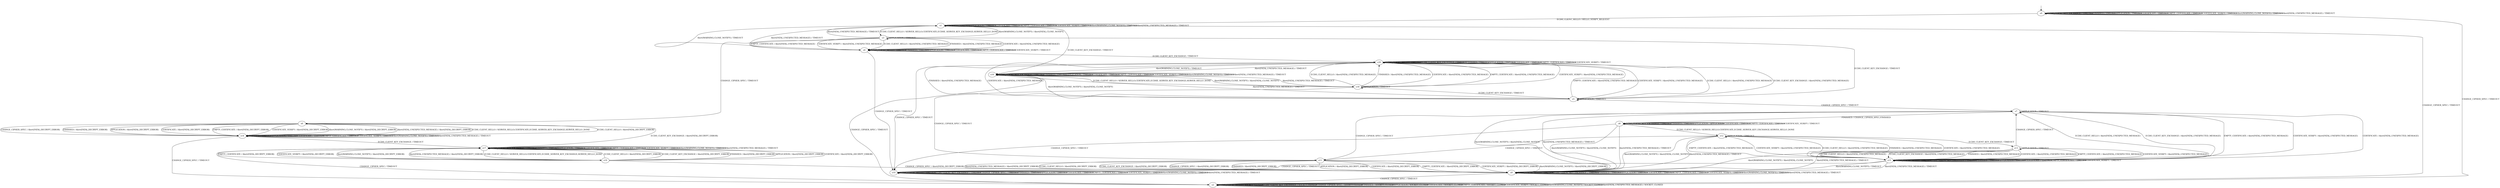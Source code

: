 digraph h6 {
s0 [label="s0"];
s1 [label="s1"];
s2 [label="s2"];
s3 [label="s3"];
s4 [label="s4"];
s5 [label="s5"];
s6 [label="s6"];
s7 [label="s7"];
s8 [label="s8"];
s9 [label="s9"];
s10 [label="s10"];
s11 [label="s11"];
s12 [label="s12"];
s13 [label="s13"];
s14 [label="s14"];
s15 [label="s15"];
s16 [label="s16"];
s17 [label="s17"];
s18 [label="s18"];
s19 [label="s19"];
s20 [label="s20"];
s0 -> s1 [label="ECDH_CLIENT_HELLO / HELLO_VERIFY_REQUEST"];
s0 -> s0 [label="ECDH_CLIENT_KEY_EXCHANGE / TIMEOUT"];
s0 -> s2 [label="CHANGE_CIPHER_SPEC / TIMEOUT"];
s0 -> s0 [label="FINISHED / TIMEOUT"];
s0 -> s0 [label="APPLICATION / TIMEOUT"];
s0 -> s0 [label="CERTIFICATE / TIMEOUT"];
s0 -> s0 [label="EMPTY_CERTIFICATE / TIMEOUT"];
s0 -> s0 [label="CERTIFICATE_VERIFY / TIMEOUT"];
s0 -> s0 [label="Alert(WARNING,CLOSE_NOTIFY) / TIMEOUT"];
s0 -> s0 [label="Alert(FATAL,UNEXPECTED_MESSAGE) / TIMEOUT"];
s1 -> s3 [label="ECDH_CLIENT_HELLO / SERVER_HELLO,CERTIFICATE,ECDHE_SERVER_KEY_EXCHANGE,SERVER_HELLO_DONE"];
s1 -> s16 [label="ECDH_CLIENT_KEY_EXCHANGE / TIMEOUT"];
s1 -> s2 [label="CHANGE_CIPHER_SPEC / TIMEOUT"];
s1 -> s1 [label="FINISHED / TIMEOUT"];
s1 -> s1 [label="APPLICATION / TIMEOUT"];
s1 -> s1 [label="CERTIFICATE / TIMEOUT"];
s1 -> s1 [label="EMPTY_CERTIFICATE / TIMEOUT"];
s1 -> s1 [label="CERTIFICATE_VERIFY / TIMEOUT"];
s1 -> s1 [label="Alert(WARNING,CLOSE_NOTIFY) / TIMEOUT"];
s1 -> s1 [label="Alert(FATAL,UNEXPECTED_MESSAGE) / TIMEOUT"];
s2 -> s2 [label="ECDH_CLIENT_HELLO / SOCKET_CLOSED"];
s2 -> s2 [label="ECDH_CLIENT_KEY_EXCHANGE / SOCKET_CLOSED"];
s2 -> s2 [label="CHANGE_CIPHER_SPEC / SOCKET_CLOSED"];
s2 -> s2 [label="FINISHED / SOCKET_CLOSED"];
s2 -> s2 [label="APPLICATION / SOCKET_CLOSED"];
s2 -> s2 [label="CERTIFICATE / SOCKET_CLOSED"];
s2 -> s2 [label="EMPTY_CERTIFICATE / SOCKET_CLOSED"];
s2 -> s2 [label="CERTIFICATE_VERIFY / SOCKET_CLOSED"];
s2 -> s2 [label="Alert(WARNING,CLOSE_NOTIFY) / SOCKET_CLOSED"];
s2 -> s2 [label="Alert(FATAL,UNEXPECTED_MESSAGE) / SOCKET_CLOSED"];
s3 -> s4 [label="ECDH_CLIENT_HELLO / Alert(FATAL,UNEXPECTED_MESSAGE)"];
s3 -> s5 [label="ECDH_CLIENT_KEY_EXCHANGE / TIMEOUT"];
s3 -> s6 [label="CHANGE_CIPHER_SPEC / TIMEOUT"];
s3 -> s4 [label="FINISHED / Alert(FATAL,UNEXPECTED_MESSAGE)"];
s3 -> s3 [label="APPLICATION / TIMEOUT"];
s3 -> s4 [label="CERTIFICATE / Alert(FATAL,UNEXPECTED_MESSAGE)"];
s3 -> s4 [label="EMPTY_CERTIFICATE / Alert(FATAL,UNEXPECTED_MESSAGE)"];
s3 -> s4 [label="CERTIFICATE_VERIFY / Alert(FATAL,UNEXPECTED_MESSAGE)"];
s3 -> s1 [label="Alert(WARNING,CLOSE_NOTIFY) / Alert(FATAL,CLOSE_NOTIFY)"];
s3 -> s1 [label="Alert(FATAL,UNEXPECTED_MESSAGE) / TIMEOUT"];
s4 -> s4 [label="ECDH_CLIENT_HELLO / TIMEOUT"];
s4 -> s20 [label="ECDH_CLIENT_KEY_EXCHANGE / TIMEOUT"];
s4 -> s10 [label="CHANGE_CIPHER_SPEC / TIMEOUT"];
s4 -> s4 [label="FINISHED / TIMEOUT"];
s4 -> s4 [label="APPLICATION / TIMEOUT"];
s4 -> s4 [label="CERTIFICATE / TIMEOUT"];
s4 -> s4 [label="EMPTY_CERTIFICATE / TIMEOUT"];
s4 -> s4 [label="CERTIFICATE_VERIFY / TIMEOUT"];
s4 -> s1 [label="Alert(WARNING,CLOSE_NOTIFY) / TIMEOUT"];
s4 -> s1 [label="Alert(FATAL,UNEXPECTED_MESSAGE) / TIMEOUT"];
s5 -> s20 [label="ECDH_CLIENT_HELLO / Alert(FATAL,UNEXPECTED_MESSAGE)"];
s5 -> s20 [label="ECDH_CLIENT_KEY_EXCHANGE / Alert(FATAL,UNEXPECTED_MESSAGE)"];
s5 -> s7 [label="CHANGE_CIPHER_SPEC / TIMEOUT"];
s5 -> s20 [label="FINISHED / Alert(FATAL,UNEXPECTED_MESSAGE)"];
s5 -> s5 [label="APPLICATION / TIMEOUT"];
s5 -> s20 [label="CERTIFICATE / Alert(FATAL,UNEXPECTED_MESSAGE)"];
s5 -> s20 [label="EMPTY_CERTIFICATE / Alert(FATAL,UNEXPECTED_MESSAGE)"];
s5 -> s20 [label="CERTIFICATE_VERIFY / Alert(FATAL,UNEXPECTED_MESSAGE)"];
s5 -> s16 [label="Alert(WARNING,CLOSE_NOTIFY) / Alert(FATAL,CLOSE_NOTIFY)"];
s5 -> s16 [label="Alert(FATAL,UNEXPECTED_MESSAGE) / TIMEOUT"];
s6 -> s14 [label="ECDH_CLIENT_HELLO / Alert(FATAL,DECRYPT_ERROR)"];
s6 -> s17 [label="ECDH_CLIENT_KEY_EXCHANGE / Alert(FATAL,DECRYPT_ERROR)"];
s6 -> s14 [label="CHANGE_CIPHER_SPEC / Alert(FATAL,DECRYPT_ERROR)"];
s6 -> s14 [label="FINISHED / Alert(FATAL,DECRYPT_ERROR)"];
s6 -> s14 [label="APPLICATION / Alert(FATAL,DECRYPT_ERROR)"];
s6 -> s14 [label="CERTIFICATE / Alert(FATAL,DECRYPT_ERROR)"];
s6 -> s14 [label="EMPTY_CERTIFICATE / Alert(FATAL,DECRYPT_ERROR)"];
s6 -> s14 [label="CERTIFICATE_VERIFY / Alert(FATAL,DECRYPT_ERROR)"];
s6 -> s14 [label="Alert(WARNING,CLOSE_NOTIFY) / Alert(FATAL,DECRYPT_ERROR)"];
s6 -> s14 [label="Alert(FATAL,UNEXPECTED_MESSAGE) / Alert(FATAL,DECRYPT_ERROR)"];
s7 -> s15 [label="ECDH_CLIENT_HELLO / Alert(FATAL,UNEXPECTED_MESSAGE)"];
s7 -> s15 [label="ECDH_CLIENT_KEY_EXCHANGE / Alert(FATAL,UNEXPECTED_MESSAGE)"];
s7 -> s11 [label="CHANGE_CIPHER_SPEC / TIMEOUT"];
s7 -> s8 [label="FINISHED / CHANGE_CIPHER_SPEC,FINISHED"];
s7 -> s7 [label="APPLICATION / TIMEOUT"];
s7 -> s15 [label="CERTIFICATE / Alert(FATAL,UNEXPECTED_MESSAGE)"];
s7 -> s15 [label="EMPTY_CERTIFICATE / Alert(FATAL,UNEXPECTED_MESSAGE)"];
s7 -> s15 [label="CERTIFICATE_VERIFY / Alert(FATAL,UNEXPECTED_MESSAGE)"];
s7 -> s9 [label="Alert(WARNING,CLOSE_NOTIFY) / Alert(FATAL,CLOSE_NOTIFY)"];
s7 -> s9 [label="Alert(FATAL,UNEXPECTED_MESSAGE) / TIMEOUT"];
s8 -> s12 [label="ECDH_CLIENT_HELLO / SERVER_HELLO,CERTIFICATE,ECDHE_SERVER_KEY_EXCHANGE,SERVER_HELLO_DONE"];
s8 -> s8 [label="ECDH_CLIENT_KEY_EXCHANGE / TIMEOUT"];
s8 -> s10 [label="CHANGE_CIPHER_SPEC / TIMEOUT"];
s8 -> s8 [label="FINISHED / TIMEOUT"];
s8 -> s8 [label="APPLICATION / APPLICATION"];
s8 -> s8 [label="CERTIFICATE / TIMEOUT"];
s8 -> s8 [label="EMPTY_CERTIFICATE / TIMEOUT"];
s8 -> s8 [label="CERTIFICATE_VERIFY / TIMEOUT"];
s8 -> s9 [label="Alert(WARNING,CLOSE_NOTIFY) / Alert(FATAL,CLOSE_NOTIFY)"];
s8 -> s9 [label="Alert(FATAL,UNEXPECTED_MESSAGE) / TIMEOUT"];
s9 -> s9 [label="ECDH_CLIENT_HELLO / TIMEOUT"];
s9 -> s9 [label="ECDH_CLIENT_KEY_EXCHANGE / TIMEOUT"];
s9 -> s2 [label="CHANGE_CIPHER_SPEC / TIMEOUT"];
s9 -> s9 [label="FINISHED / TIMEOUT"];
s9 -> s9 [label="APPLICATION / TIMEOUT"];
s9 -> s9 [label="CERTIFICATE / TIMEOUT"];
s9 -> s9 [label="EMPTY_CERTIFICATE / TIMEOUT"];
s9 -> s9 [label="CERTIFICATE_VERIFY / TIMEOUT"];
s9 -> s9 [label="Alert(WARNING,CLOSE_NOTIFY) / TIMEOUT"];
s9 -> s9 [label="Alert(FATAL,UNEXPECTED_MESSAGE) / TIMEOUT"];
s10 -> s10 [label="ECDH_CLIENT_HELLO / TIMEOUT"];
s10 -> s10 [label="ECDH_CLIENT_KEY_EXCHANGE / TIMEOUT"];
s10 -> s10 [label="CHANGE_CIPHER_SPEC / TIMEOUT"];
s10 -> s10 [label="FINISHED / TIMEOUT"];
s10 -> s10 [label="APPLICATION / TIMEOUT"];
s10 -> s10 [label="CERTIFICATE / TIMEOUT"];
s10 -> s10 [label="EMPTY_CERTIFICATE / TIMEOUT"];
s10 -> s10 [label="CERTIFICATE_VERIFY / TIMEOUT"];
s10 -> s10 [label="Alert(WARNING,CLOSE_NOTIFY) / TIMEOUT"];
s10 -> s10 [label="Alert(FATAL,UNEXPECTED_MESSAGE) / TIMEOUT"];
s11 -> s9 [label="ECDH_CLIENT_HELLO / Alert(FATAL,DECRYPT_ERROR)"];
s11 -> s9 [label="ECDH_CLIENT_KEY_EXCHANGE / Alert(FATAL,DECRYPT_ERROR)"];
s11 -> s9 [label="CHANGE_CIPHER_SPEC / Alert(FATAL,DECRYPT_ERROR)"];
s11 -> s9 [label="FINISHED / Alert(FATAL,DECRYPT_ERROR)"];
s11 -> s9 [label="APPLICATION / Alert(FATAL,DECRYPT_ERROR)"];
s11 -> s9 [label="CERTIFICATE / Alert(FATAL,DECRYPT_ERROR)"];
s11 -> s9 [label="EMPTY_CERTIFICATE / Alert(FATAL,DECRYPT_ERROR)"];
s11 -> s9 [label="CERTIFICATE_VERIFY / Alert(FATAL,DECRYPT_ERROR)"];
s11 -> s9 [label="Alert(WARNING,CLOSE_NOTIFY) / Alert(FATAL,DECRYPT_ERROR)"];
s11 -> s9 [label="Alert(FATAL,UNEXPECTED_MESSAGE) / Alert(FATAL,DECRYPT_ERROR)"];
s12 -> s15 [label="ECDH_CLIENT_HELLO / Alert(FATAL,UNEXPECTED_MESSAGE)"];
s12 -> s13 [label="ECDH_CLIENT_KEY_EXCHANGE / TIMEOUT"];
s12 -> s11 [label="CHANGE_CIPHER_SPEC / TIMEOUT"];
s12 -> s15 [label="FINISHED / Alert(FATAL,UNEXPECTED_MESSAGE)"];
s12 -> s12 [label="APPLICATION / TIMEOUT"];
s12 -> s15 [label="CERTIFICATE / Alert(FATAL,UNEXPECTED_MESSAGE)"];
s12 -> s15 [label="EMPTY_CERTIFICATE / Alert(FATAL,UNEXPECTED_MESSAGE)"];
s12 -> s15 [label="CERTIFICATE_VERIFY / Alert(FATAL,UNEXPECTED_MESSAGE)"];
s12 -> s9 [label="Alert(WARNING,CLOSE_NOTIFY) / Alert(FATAL,CLOSE_NOTIFY)"];
s12 -> s9 [label="Alert(FATAL,UNEXPECTED_MESSAGE) / TIMEOUT"];
s13 -> s15 [label="ECDH_CLIENT_HELLO / Alert(FATAL,UNEXPECTED_MESSAGE)"];
s13 -> s15 [label="ECDH_CLIENT_KEY_EXCHANGE / Alert(FATAL,UNEXPECTED_MESSAGE)"];
s13 -> s7 [label="CHANGE_CIPHER_SPEC / TIMEOUT"];
s13 -> s15 [label="FINISHED / Alert(FATAL,UNEXPECTED_MESSAGE)"];
s13 -> s13 [label="APPLICATION / TIMEOUT"];
s13 -> s15 [label="CERTIFICATE / Alert(FATAL,UNEXPECTED_MESSAGE)"];
s13 -> s15 [label="EMPTY_CERTIFICATE / Alert(FATAL,UNEXPECTED_MESSAGE)"];
s13 -> s15 [label="CERTIFICATE_VERIFY / Alert(FATAL,UNEXPECTED_MESSAGE)"];
s13 -> s9 [label="Alert(WARNING,CLOSE_NOTIFY) / Alert(FATAL,CLOSE_NOTIFY)"];
s13 -> s9 [label="Alert(FATAL,UNEXPECTED_MESSAGE) / TIMEOUT"];
s14 -> s6 [label="ECDH_CLIENT_HELLO / SERVER_HELLO,CERTIFICATE,ECDHE_SERVER_KEY_EXCHANGE,SERVER_HELLO_DONE"];
s14 -> s17 [label="ECDH_CLIENT_KEY_EXCHANGE / TIMEOUT"];
s14 -> s2 [label="CHANGE_CIPHER_SPEC / TIMEOUT"];
s14 -> s14 [label="FINISHED / TIMEOUT"];
s14 -> s14 [label="APPLICATION / TIMEOUT"];
s14 -> s14 [label="CERTIFICATE / TIMEOUT"];
s14 -> s14 [label="EMPTY_CERTIFICATE / TIMEOUT"];
s14 -> s14 [label="CERTIFICATE_VERIFY / TIMEOUT"];
s14 -> s14 [label="Alert(WARNING,CLOSE_NOTIFY) / TIMEOUT"];
s14 -> s14 [label="Alert(FATAL,UNEXPECTED_MESSAGE) / TIMEOUT"];
s15 -> s15 [label="ECDH_CLIENT_HELLO / TIMEOUT"];
s15 -> s15 [label="ECDH_CLIENT_KEY_EXCHANGE / TIMEOUT"];
s15 -> s10 [label="CHANGE_CIPHER_SPEC / TIMEOUT"];
s15 -> s15 [label="FINISHED / TIMEOUT"];
s15 -> s15 [label="APPLICATION / TIMEOUT"];
s15 -> s15 [label="CERTIFICATE / TIMEOUT"];
s15 -> s15 [label="EMPTY_CERTIFICATE / TIMEOUT"];
s15 -> s15 [label="CERTIFICATE_VERIFY / TIMEOUT"];
s15 -> s9 [label="Alert(WARNING,CLOSE_NOTIFY) / TIMEOUT"];
s15 -> s9 [label="Alert(FATAL,UNEXPECTED_MESSAGE) / TIMEOUT"];
s16 -> s18 [label="ECDH_CLIENT_HELLO / SERVER_HELLO,CERTIFICATE,ECDHE_SERVER_KEY_EXCHANGE,SERVER_HELLO_DONE"];
s16 -> s16 [label="ECDH_CLIENT_KEY_EXCHANGE / TIMEOUT"];
s16 -> s2 [label="CHANGE_CIPHER_SPEC / TIMEOUT"];
s16 -> s16 [label="FINISHED / TIMEOUT"];
s16 -> s16 [label="APPLICATION / TIMEOUT"];
s16 -> s16 [label="CERTIFICATE / TIMEOUT"];
s16 -> s16 [label="EMPTY_CERTIFICATE / TIMEOUT"];
s16 -> s16 [label="CERTIFICATE_VERIFY / TIMEOUT"];
s16 -> s16 [label="Alert(WARNING,CLOSE_NOTIFY) / TIMEOUT"];
s16 -> s16 [label="Alert(FATAL,UNEXPECTED_MESSAGE) / TIMEOUT"];
s17 -> s19 [label="ECDH_CLIENT_HELLO / SERVER_HELLO,CERTIFICATE,ECDHE_SERVER_KEY_EXCHANGE,SERVER_HELLO_DONE"];
s17 -> s17 [label="ECDH_CLIENT_KEY_EXCHANGE / TIMEOUT"];
s17 -> s2 [label="CHANGE_CIPHER_SPEC / TIMEOUT"];
s17 -> s17 [label="FINISHED / TIMEOUT"];
s17 -> s17 [label="APPLICATION / TIMEOUT"];
s17 -> s17 [label="CERTIFICATE / TIMEOUT"];
s17 -> s17 [label="EMPTY_CERTIFICATE / TIMEOUT"];
s17 -> s17 [label="CERTIFICATE_VERIFY / TIMEOUT"];
s17 -> s17 [label="Alert(WARNING,CLOSE_NOTIFY) / TIMEOUT"];
s17 -> s17 [label="Alert(FATAL,UNEXPECTED_MESSAGE) / TIMEOUT"];
s18 -> s20 [label="ECDH_CLIENT_HELLO / Alert(FATAL,UNEXPECTED_MESSAGE)"];
s18 -> s5 [label="ECDH_CLIENT_KEY_EXCHANGE / TIMEOUT"];
s18 -> s11 [label="CHANGE_CIPHER_SPEC / TIMEOUT"];
s18 -> s20 [label="FINISHED / Alert(FATAL,UNEXPECTED_MESSAGE)"];
s18 -> s18 [label="APPLICATION / TIMEOUT"];
s18 -> s20 [label="CERTIFICATE / Alert(FATAL,UNEXPECTED_MESSAGE)"];
s18 -> s20 [label="EMPTY_CERTIFICATE / Alert(FATAL,UNEXPECTED_MESSAGE)"];
s18 -> s20 [label="CERTIFICATE_VERIFY / Alert(FATAL,UNEXPECTED_MESSAGE)"];
s18 -> s16 [label="Alert(WARNING,CLOSE_NOTIFY) / Alert(FATAL,CLOSE_NOTIFY)"];
s18 -> s16 [label="Alert(FATAL,UNEXPECTED_MESSAGE) / TIMEOUT"];
s19 -> s17 [label="ECDH_CLIENT_HELLO / Alert(FATAL,DECRYPT_ERROR)"];
s19 -> s17 [label="ECDH_CLIENT_KEY_EXCHANGE / Alert(FATAL,DECRYPT_ERROR)"];
s19 -> s9 [label="CHANGE_CIPHER_SPEC / Alert(FATAL,DECRYPT_ERROR)"];
s19 -> s17 [label="FINISHED / Alert(FATAL,DECRYPT_ERROR)"];
s19 -> s17 [label="APPLICATION / Alert(FATAL,DECRYPT_ERROR)"];
s19 -> s17 [label="CERTIFICATE / Alert(FATAL,DECRYPT_ERROR)"];
s19 -> s17 [label="EMPTY_CERTIFICATE / Alert(FATAL,DECRYPT_ERROR)"];
s19 -> s17 [label="CERTIFICATE_VERIFY / Alert(FATAL,DECRYPT_ERROR)"];
s19 -> s17 [label="Alert(WARNING,CLOSE_NOTIFY) / Alert(FATAL,DECRYPT_ERROR)"];
s19 -> s17 [label="Alert(FATAL,UNEXPECTED_MESSAGE) / Alert(FATAL,DECRYPT_ERROR)"];
s20 -> s20 [label="ECDH_CLIENT_HELLO / TIMEOUT"];
s20 -> s20 [label="ECDH_CLIENT_KEY_EXCHANGE / TIMEOUT"];
s20 -> s10 [label="CHANGE_CIPHER_SPEC / TIMEOUT"];
s20 -> s20 [label="FINISHED / TIMEOUT"];
s20 -> s20 [label="APPLICATION / TIMEOUT"];
s20 -> s20 [label="CERTIFICATE / TIMEOUT"];
s20 -> s20 [label="EMPTY_CERTIFICATE / TIMEOUT"];
s20 -> s20 [label="CERTIFICATE_VERIFY / TIMEOUT"];
s20 -> s16 [label="Alert(WARNING,CLOSE_NOTIFY) / TIMEOUT"];
s20 -> s16 [label="Alert(FATAL,UNEXPECTED_MESSAGE) / TIMEOUT"];
__start0 [shape=none, label=""];
__start0 -> s0 [label=""];
}

